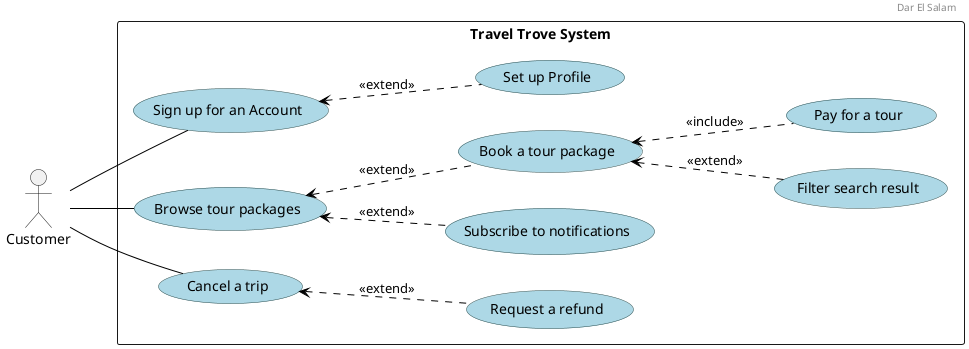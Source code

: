 @startuml

left to right direction

' Add a header with left alignment
header
Dar El Salam
endheader

' Align the header text to the left
skinparam headerAlignment left

' Custom skin parameters for use cases
skinparam usecase {
    BackgroundColor lightblue
    BorderColor DarkSlateGray
    ArrowColor Black
}

actor "Customer" as Customer

rectangle "Travel Trove System" {

    usecase "Sign up for an Account"
    usecase "Set up Profile"

    usecase "Browse tour packages"
    usecase "Filter search result"
    usecase "Subscribe to notifications"

    usecase "Book a tour package"
    usecase "Pay for a tour"

    usecase "Cancel a trip"
    usecase "Request a refund"
}

"Sign up for an Account" <.. "Set up Profile" : <<extend>>
"Browse tour packages" <.. "Book a tour package" : <<extend>>
"Browse tour packages" <.. "Subscribe to notifications" : <<extend>>
"Book a tour package" <.. "Filter search result" : <<extend>>
"Book a tour package" <.. "Pay for a tour" : <<include>>
"Cancel a trip" <.. "Request a refund" : <<extend>>

Customer -- "Sign up for an Account"
Customer -- "Browse tour packages"
'Customer -- "Book a tour package"
Customer -- "Cancel a trip"

@enduml
